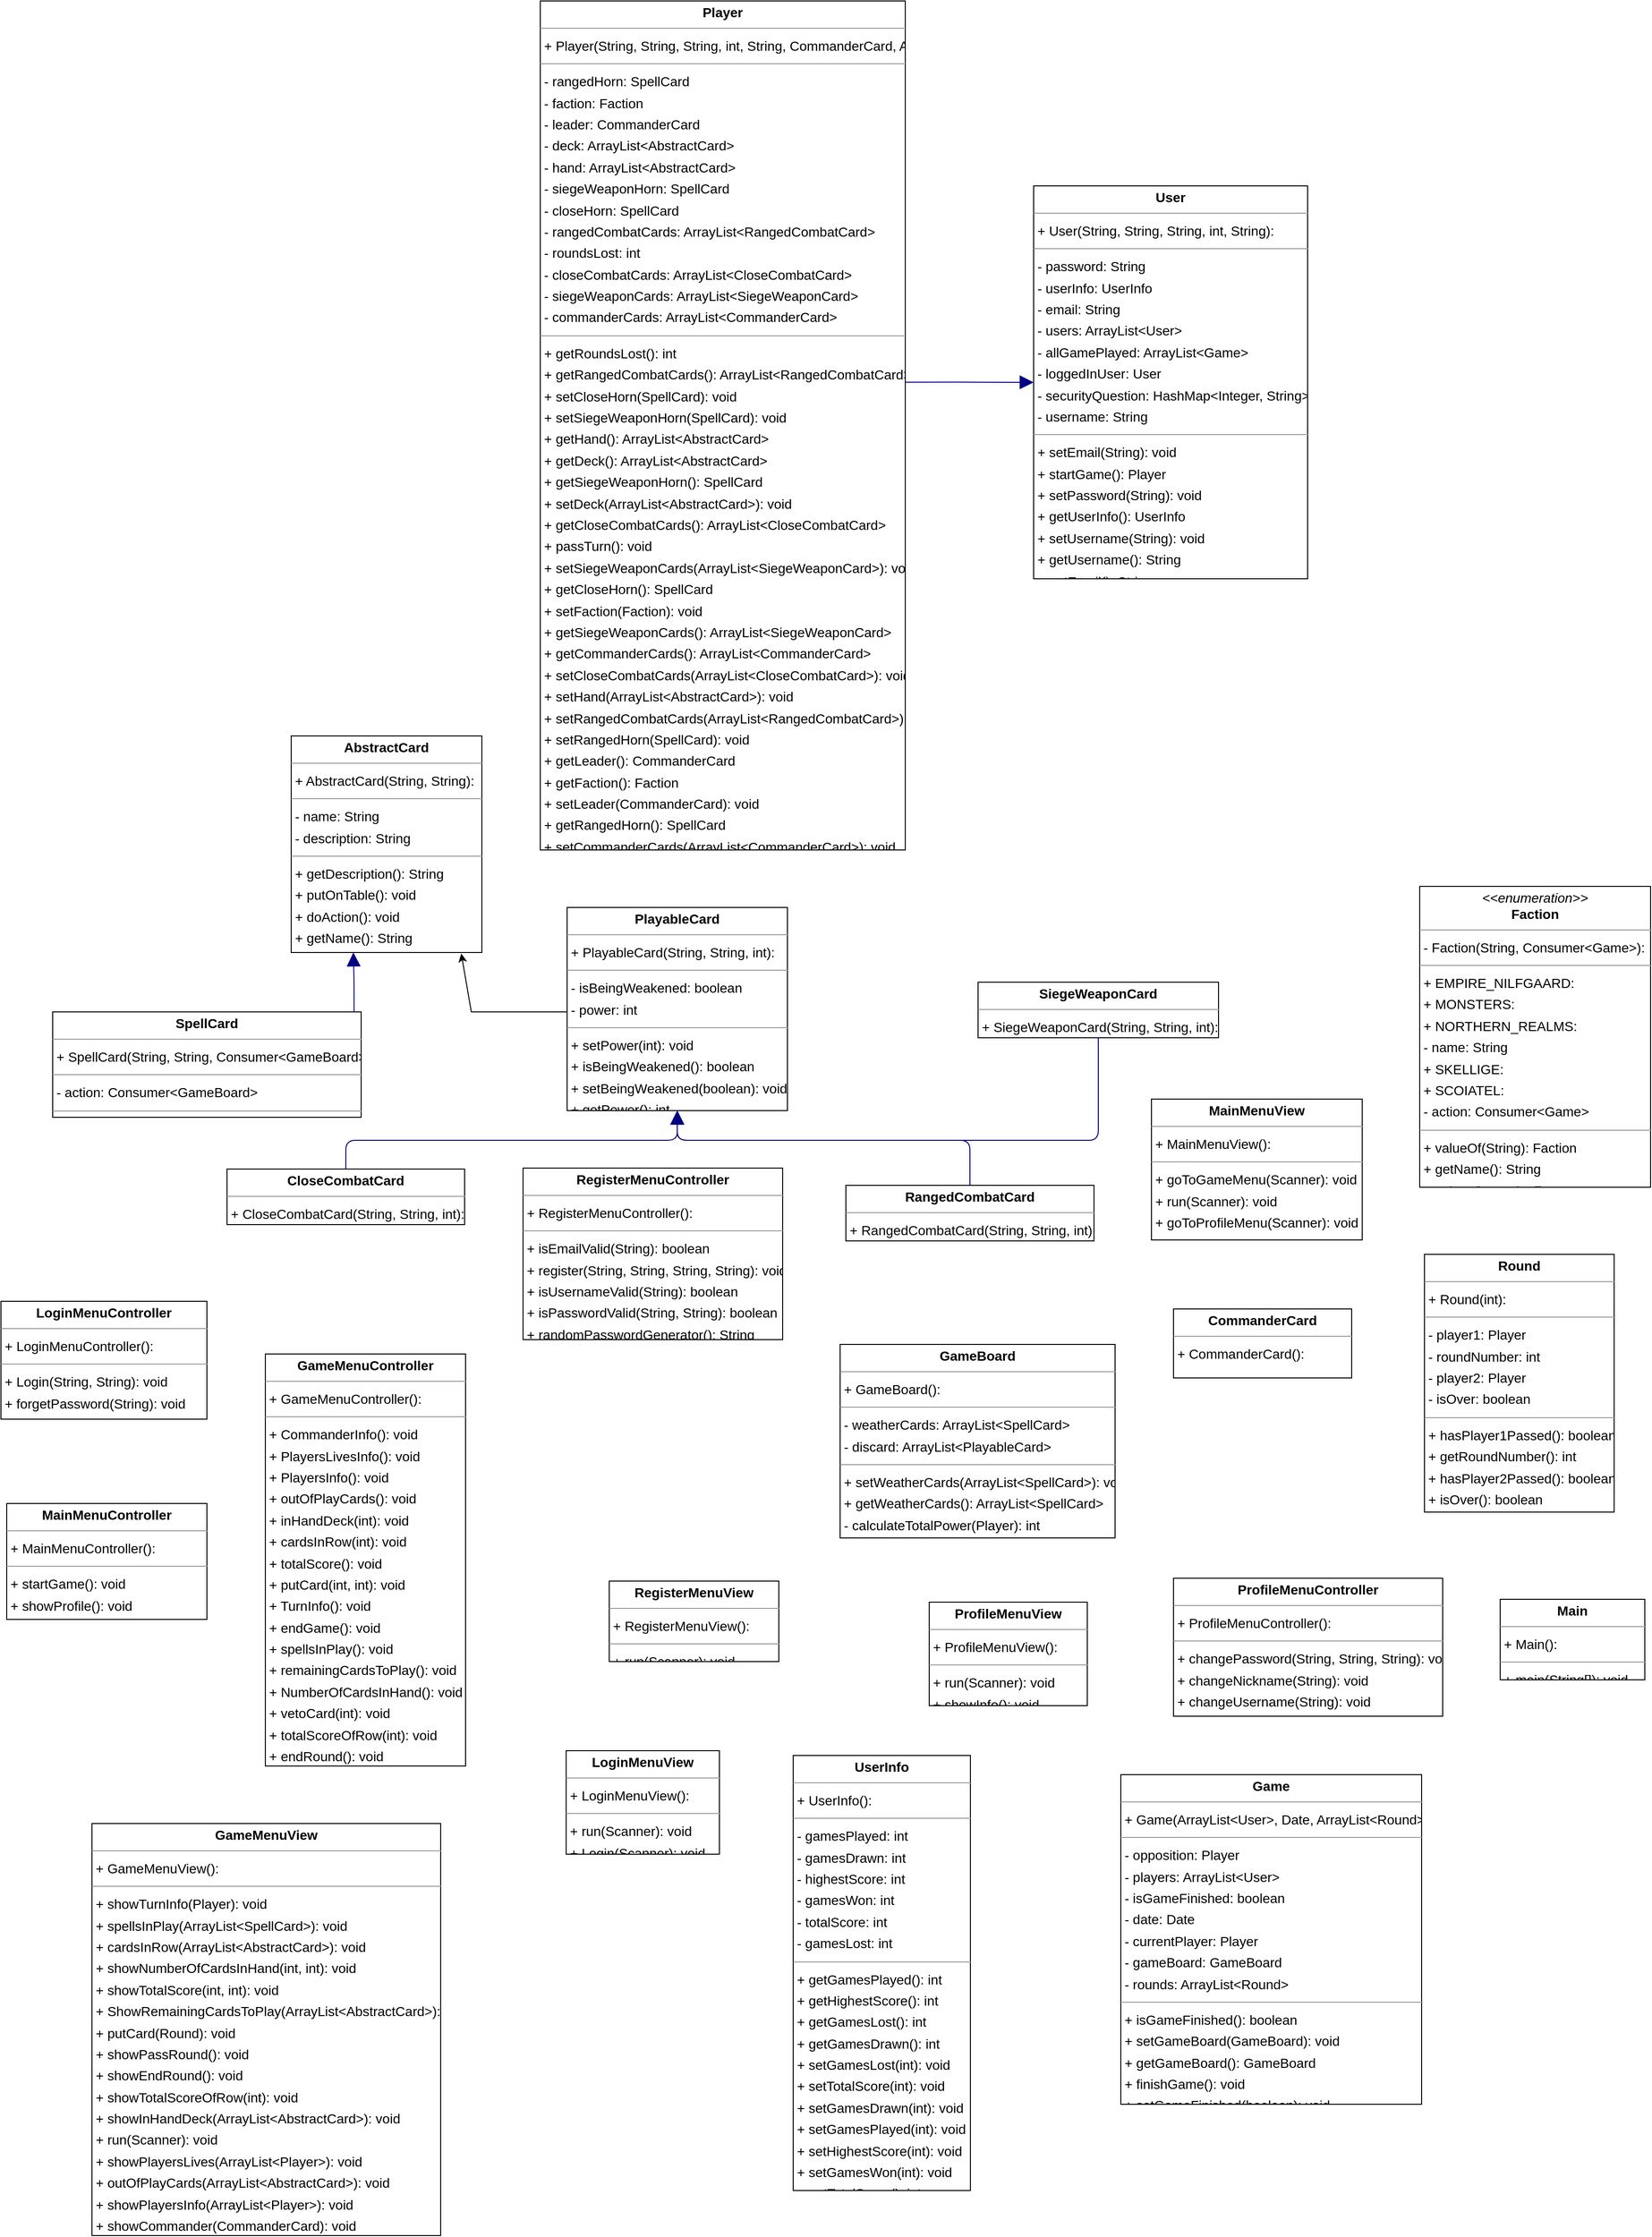 <mxfile version="24.3.1" type="device">
  <diagram id="mU85xhrC2ozWevP0KGYH" name="‫صفحه - 1‬">
    <mxGraphModel dx="1438" dy="1127" grid="1" gridSize="10" guides="1" tooltips="1" connect="1" arrows="1" fold="1" page="0" pageScale="1" pageWidth="827" pageHeight="1169" background="none" math="0" shadow="0">
      <root>
        <mxCell id="0" />
        <mxCell id="1" parent="0" />
        <mxCell id="node2" value="&lt;p style=&quot;margin:0px;margin-top:4px;text-align:center;&quot;&gt;&lt;b&gt;AbstractCard&lt;/b&gt;&lt;/p&gt;&lt;hr size=&quot;1&quot;/&gt;&lt;p style=&quot;margin:0 0 0 4px;line-height:1.6;&quot;&gt;+ AbstractCard(String, String): &lt;/p&gt;&lt;hr size=&quot;1&quot;/&gt;&lt;p style=&quot;margin:0 0 0 4px;line-height:1.6;&quot;&gt;- name: String&lt;br/&gt;- description: String&lt;/p&gt;&lt;hr size=&quot;1&quot;/&gt;&lt;p style=&quot;margin:0 0 0 4px;line-height:1.6;&quot;&gt;+ getDescription(): String&lt;br/&gt;+ putOnTable(): void&lt;br/&gt;+ doAction(): void&lt;br/&gt;+ getName(): String&lt;br/&gt;+ discard(): void&lt;/p&gt;" style="verticalAlign=top;align=left;overflow=fill;fontSize=14;fontFamily=Helvetica;html=1;rounded=0;shadow=0;comic=0;labelBackgroundColor=none;strokeWidth=1;" parent="1" vertex="1">
          <mxGeometry x="198" y="753" width="199" height="226" as="geometry" />
        </mxCell>
        <mxCell id="node7" value="&lt;p style=&quot;margin:0px;margin-top:4px;text-align:center;&quot;&gt;&lt;b&gt;CloseCombatCard&lt;/b&gt;&lt;/p&gt;&lt;hr size=&quot;1&quot;/&gt;&lt;p style=&quot;margin:0 0 0 4px;line-height:1.6;&quot;&gt;+ CloseCombatCard(String, String, int): &lt;/p&gt;" style="verticalAlign=top;align=left;overflow=fill;fontSize=14;fontFamily=Helvetica;html=1;rounded=0;shadow=0;comic=0;labelBackgroundColor=none;strokeWidth=1;" parent="1" vertex="1">
          <mxGeometry x="131" y="1205" width="248" height="58" as="geometry" />
        </mxCell>
        <mxCell id="node8" value="&lt;p style=&quot;margin:0px;margin-top:4px;text-align:center;&quot;&gt;&lt;b&gt;CommanderCard&lt;/b&gt;&lt;/p&gt;&lt;hr size=&quot;1&quot;/&gt;&lt;p style=&quot;margin:0 0 0 4px;line-height:1.6;&quot;&gt;+ CommanderCard(): &lt;/p&gt;" style="verticalAlign=top;align=left;overflow=fill;fontSize=14;fontFamily=Helvetica;html=1;rounded=0;shadow=0;comic=0;labelBackgroundColor=none;strokeWidth=1;" parent="1" vertex="1">
          <mxGeometry x="1119" y="1351" width="186" height="72" as="geometry" />
        </mxCell>
        <mxCell id="node24" value="&lt;p style=&quot;margin:0px;margin-top:4px;text-align:center;&quot;&gt;&lt;i&gt;&amp;lt;&amp;lt;enumeration&amp;gt;&amp;gt;&lt;/i&gt;&lt;br/&gt;&lt;b&gt;Faction&lt;/b&gt;&lt;/p&gt;&lt;hr size=&quot;1&quot;/&gt;&lt;p style=&quot;margin:0 0 0 4px;line-height:1.6;&quot;&gt;- Faction(String, Consumer&amp;lt;Game&amp;gt;): &lt;/p&gt;&lt;hr size=&quot;1&quot;/&gt;&lt;p style=&quot;margin:0 0 0 4px;line-height:1.6;&quot;&gt;+ EMPIRE_NILFGAARD: &lt;br/&gt;+ MONSTERS: &lt;br/&gt;+ NORTHERN_REALMS: &lt;br/&gt;- name: String&lt;br/&gt;+ SKELLIGE: &lt;br/&gt;+ SCOIATEL: &lt;br/&gt;- action: Consumer&amp;lt;Game&amp;gt;&lt;/p&gt;&lt;hr size=&quot;1&quot;/&gt;&lt;p style=&quot;margin:0 0 0 4px;line-height:1.6;&quot;&gt;+ valueOf(String): Faction&lt;br/&gt;+ getName(): String&lt;br/&gt;+ values(): Faction[]&lt;br/&gt;+ DoAction(Game): void&lt;/p&gt;" style="verticalAlign=top;align=left;overflow=fill;fontSize=14;fontFamily=Helvetica;html=1;rounded=0;shadow=0;comic=0;labelBackgroundColor=none;strokeWidth=1;" parent="1" vertex="1">
          <mxGeometry x="1376" y="910" width="241" height="314" as="geometry" />
        </mxCell>
        <mxCell id="node18" value="&lt;p style=&quot;margin:0px;margin-top:4px;text-align:center;&quot;&gt;&lt;b&gt;Game&lt;/b&gt;&lt;/p&gt;&lt;hr size=&quot;1&quot;/&gt;&lt;p style=&quot;margin:0 0 0 4px;line-height:1.6;&quot;&gt;+ Game(ArrayList&amp;lt;User&amp;gt;, Date, ArrayList&amp;lt;Round&amp;gt;): &lt;/p&gt;&lt;hr size=&quot;1&quot;/&gt;&lt;p style=&quot;margin:0 0 0 4px;line-height:1.6;&quot;&gt;- opposition: Player&lt;br/&gt;- players: ArrayList&amp;lt;User&amp;gt;&lt;br/&gt;- isGameFinished: boolean&lt;br/&gt;- date: Date&lt;br/&gt;- currentPlayer: Player&lt;br/&gt;- gameBoard: GameBoard&lt;br/&gt;- rounds: ArrayList&amp;lt;Round&amp;gt;&lt;/p&gt;&lt;hr size=&quot;1&quot;/&gt;&lt;p style=&quot;margin:0 0 0 4px;line-height:1.6;&quot;&gt;+ isGameFinished(): boolean&lt;br/&gt;+ setGameBoard(GameBoard): void&lt;br/&gt;+ getGameBoard(): GameBoard&lt;br/&gt;+ finishGame(): void&lt;br/&gt;+ setGameFinished(boolean): void&lt;br/&gt;+ changeTurn(): void&lt;/p&gt;" style="verticalAlign=top;align=left;overflow=fill;fontSize=14;fontFamily=Helvetica;html=1;rounded=0;shadow=0;comic=0;labelBackgroundColor=none;strokeWidth=1;" parent="1" vertex="1">
          <mxGeometry x="1064" y="1837" width="314" height="344" as="geometry" />
        </mxCell>
        <mxCell id="node5" value="&lt;p style=&quot;margin:0px;margin-top:4px;text-align:center;&quot;&gt;&lt;b&gt;GameBoard&lt;/b&gt;&lt;/p&gt;&lt;hr size=&quot;1&quot;/&gt;&lt;p style=&quot;margin:0 0 0 4px;line-height:1.6;&quot;&gt;+ GameBoard(): &lt;/p&gt;&lt;hr size=&quot;1&quot;/&gt;&lt;p style=&quot;margin:0 0 0 4px;line-height:1.6;&quot;&gt;- weatherCards: ArrayList&amp;lt;SpellCard&amp;gt;&lt;br/&gt;- discard: ArrayList&amp;lt;PlayableCard&amp;gt;&lt;/p&gt;&lt;hr size=&quot;1&quot;/&gt;&lt;p style=&quot;margin:0 0 0 4px;line-height:1.6;&quot;&gt;+ setWeatherCards(ArrayList&amp;lt;SpellCard&amp;gt;): void&lt;br/&gt;+ getWeatherCards(): ArrayList&amp;lt;SpellCard&amp;gt;&lt;br/&gt;- calculateTotalPower(Player): int&lt;br/&gt;- reviveCard(): void&lt;/p&gt;" style="verticalAlign=top;align=left;overflow=fill;fontSize=14;fontFamily=Helvetica;html=1;rounded=0;shadow=0;comic=0;labelBackgroundColor=none;strokeWidth=1;" parent="1" vertex="1">
          <mxGeometry x="771" y="1388" width="287" height="202" as="geometry" />
        </mxCell>
        <mxCell id="node12" value="&lt;p style=&quot;margin:0px;margin-top:4px;text-align:center;&quot;&gt;&lt;b&gt;GameMenuController&lt;/b&gt;&lt;/p&gt;&lt;hr size=&quot;1&quot;/&gt;&lt;p style=&quot;margin:0 0 0 4px;line-height:1.6;&quot;&gt;+ GameMenuController(): &lt;/p&gt;&lt;hr size=&quot;1&quot;/&gt;&lt;p style=&quot;margin:0 0 0 4px;line-height:1.6;&quot;&gt;+ CommanderInfo(): void&lt;br/&gt;+ PlayersLivesInfo(): void&lt;br/&gt;+ PlayersInfo(): void&lt;br/&gt;+ outOfPlayCards(): void&lt;br/&gt;+ inHandDeck(int): void&lt;br/&gt;+ cardsInRow(int): void&lt;br/&gt;+ totalScore(): void&lt;br/&gt;+ putCard(int, int): void&lt;br/&gt;+ TurnInfo(): void&lt;br/&gt;+ endGame(): void&lt;br/&gt;+ spellsInPlay(): void&lt;br/&gt;+ remainingCardsToPlay(): void&lt;br/&gt;+ NumberOfCardsInHand(): void&lt;br/&gt;+ vetoCard(int): void&lt;br/&gt;+ totalScoreOfRow(int): void&lt;br/&gt;+ endRound(): void&lt;br/&gt;+ passRound(): void&lt;/p&gt;" style="verticalAlign=top;align=left;overflow=fill;fontSize=14;fontFamily=Helvetica;html=1;rounded=0;shadow=0;comic=0;labelBackgroundColor=none;strokeWidth=1;" parent="1" vertex="1">
          <mxGeometry x="171" y="1398" width="209" height="430" as="geometry" />
        </mxCell>
        <mxCell id="node17" value="&lt;p style=&quot;margin:0px;margin-top:4px;text-align:center;&quot;&gt;&lt;b&gt;GameMenuView&lt;/b&gt;&lt;/p&gt;&lt;hr size=&quot;1&quot;/&gt;&lt;p style=&quot;margin:0 0 0 4px;line-height:1.6;&quot;&gt;+ GameMenuView(): &lt;/p&gt;&lt;hr size=&quot;1&quot;/&gt;&lt;p style=&quot;margin:0 0 0 4px;line-height:1.6;&quot;&gt;+ showTurnInfo(Player): void&lt;br/&gt;+ spellsInPlay(ArrayList&amp;lt;SpellCard&amp;gt;): void&lt;br/&gt;+ cardsInRow(ArrayList&amp;lt;AbstractCard&amp;gt;): void&lt;br/&gt;+ showNumberOfCardsInHand(int, int): void&lt;br/&gt;+ showTotalScore(int, int): void&lt;br/&gt;+ ShowRemainingCardsToPlay(ArrayList&amp;lt;AbstractCard&amp;gt;): void&lt;br/&gt;+ putCard(Round): void&lt;br/&gt;+ showPassRound(): void&lt;br/&gt;+ showEndRound(): void&lt;br/&gt;+ showTotalScoreOfRow(int): void&lt;br/&gt;+ showInHandDeck(ArrayList&amp;lt;AbstractCard&amp;gt;): void&lt;br/&gt;+ run(Scanner): void&lt;br/&gt;+ showPlayersLives(ArrayList&amp;lt;Player&amp;gt;): void&lt;br/&gt;+ outOfPlayCards(ArrayList&amp;lt;AbstractCard&amp;gt;): void&lt;br/&gt;+ showPlayersInfo(ArrayList&amp;lt;Player&amp;gt;): void&lt;br/&gt;+ showCommander(CommanderCard): void&lt;br/&gt;+ showEndGame(): void&lt;/p&gt;" style="verticalAlign=top;align=left;overflow=fill;fontSize=14;fontFamily=Helvetica;html=1;rounded=0;shadow=0;comic=0;labelBackgroundColor=none;strokeWidth=1;" parent="1" vertex="1">
          <mxGeometry x="-10" y="1888" width="364" height="430" as="geometry" />
        </mxCell>
        <mxCell id="node0" value="&lt;p style=&quot;margin:0px;margin-top:4px;text-align:center;&quot;&gt;&lt;b&gt;LoginMenuController&lt;/b&gt;&lt;/p&gt;&lt;hr size=&quot;1&quot;/&gt;&lt;p style=&quot;margin:0 0 0 4px;line-height:1.6;&quot;&gt;+ LoginMenuController(): &lt;/p&gt;&lt;hr size=&quot;1&quot;/&gt;&lt;p style=&quot;margin:0 0 0 4px;line-height:1.6;&quot;&gt;+ Login(String, String): void&lt;br/&gt;+ forgetPassword(String): void&lt;/p&gt;" style="verticalAlign=top;align=left;overflow=fill;fontSize=14;fontFamily=Helvetica;html=1;rounded=0;shadow=0;comic=0;labelBackgroundColor=none;strokeWidth=1;" parent="1" vertex="1">
          <mxGeometry x="-105" y="1343" width="215" height="123" as="geometry" />
        </mxCell>
        <mxCell id="node16" value="&lt;p style=&quot;margin:0px;margin-top:4px;text-align:center;&quot;&gt;&lt;b&gt;LoginMenuView&lt;/b&gt;&lt;/p&gt;&lt;hr size=&quot;1&quot;/&gt;&lt;p style=&quot;margin:0 0 0 4px;line-height:1.6;&quot;&gt;+ LoginMenuView(): &lt;/p&gt;&lt;hr size=&quot;1&quot;/&gt;&lt;p style=&quot;margin:0 0 0 4px;line-height:1.6;&quot;&gt;+ run(Scanner): void&lt;br/&gt;+ Login(Scanner): void&lt;/p&gt;" style="verticalAlign=top;align=left;overflow=fill;fontSize=14;fontFamily=Helvetica;html=1;rounded=0;shadow=0;comic=0;labelBackgroundColor=none;strokeWidth=1;" parent="1" vertex="1">
          <mxGeometry x="485" y="1812" width="160" height="108" as="geometry" />
        </mxCell>
        <mxCell id="node11" value="&lt;p style=&quot;margin:0px;margin-top:4px;text-align:center;&quot;&gt;&lt;b&gt;Main&lt;/b&gt;&lt;/p&gt;&lt;hr size=&quot;1&quot;/&gt;&lt;p style=&quot;margin:0 0 0 4px;line-height:1.6;&quot;&gt;+ Main(): &lt;/p&gt;&lt;hr size=&quot;1&quot;/&gt;&lt;p style=&quot;margin:0 0 0 4px;line-height:1.6;&quot;&gt;+ main(String[]): void&lt;/p&gt;" style="verticalAlign=top;align=left;overflow=fill;fontSize=14;fontFamily=Helvetica;html=1;rounded=0;shadow=0;comic=0;labelBackgroundColor=none;strokeWidth=1;" parent="1" vertex="1">
          <mxGeometry x="1460" y="1654" width="151" height="84" as="geometry" />
        </mxCell>
        <mxCell id="node9" value="&lt;p style=&quot;margin:0px;margin-top:4px;text-align:center;&quot;&gt;&lt;b&gt;MainMenuController&lt;/b&gt;&lt;/p&gt;&lt;hr size=&quot;1&quot;/&gt;&lt;p style=&quot;margin:0 0 0 4px;line-height:1.6;&quot;&gt;+ MainMenuController(): &lt;/p&gt;&lt;hr size=&quot;1&quot;/&gt;&lt;p style=&quot;margin:0 0 0 4px;line-height:1.6;&quot;&gt;+ startGame(): void&lt;br/&gt;+ showProfile(): void&lt;/p&gt;" style="verticalAlign=top;align=left;overflow=fill;fontSize=14;fontFamily=Helvetica;html=1;rounded=0;shadow=0;comic=0;labelBackgroundColor=none;strokeWidth=1;" parent="1" vertex="1">
          <mxGeometry x="-99" y="1554" width="209" height="121" as="geometry" />
        </mxCell>
        <mxCell id="node3" value="&lt;p style=&quot;margin:0px;margin-top:4px;text-align:center;&quot;&gt;&lt;b&gt;MainMenuView&lt;/b&gt;&lt;/p&gt;&lt;hr size=&quot;1&quot;/&gt;&lt;p style=&quot;margin:0 0 0 4px;line-height:1.6;&quot;&gt;+ MainMenuView(): &lt;/p&gt;&lt;hr size=&quot;1&quot;/&gt;&lt;p style=&quot;margin:0 0 0 4px;line-height:1.6;&quot;&gt;+ goToGameMenu(Scanner): void&lt;br/&gt;+ run(Scanner): void&lt;br/&gt;+ goToProfileMenu(Scanner): void&lt;/p&gt;" style="verticalAlign=top;align=left;overflow=fill;fontSize=14;fontFamily=Helvetica;html=1;rounded=0;shadow=0;comic=0;labelBackgroundColor=none;strokeWidth=1;" parent="1" vertex="1">
          <mxGeometry x="1096" y="1132" width="220" height="147" as="geometry" />
        </mxCell>
        <mxCell id="node21" value="&lt;p style=&quot;margin:0px;margin-top:4px;text-align:center;&quot;&gt;&lt;b&gt;PlayableCard&lt;/b&gt;&lt;/p&gt;&lt;hr size=&quot;1&quot;/&gt;&lt;p style=&quot;margin:0 0 0 4px;line-height:1.6;&quot;&gt;+ PlayableCard(String, String, int): &lt;/p&gt;&lt;hr size=&quot;1&quot;/&gt;&lt;p style=&quot;margin:0 0 0 4px;line-height:1.6;&quot;&gt;- isBeingWeakened: boolean&lt;br/&gt;- power: int&lt;/p&gt;&lt;hr size=&quot;1&quot;/&gt;&lt;p style=&quot;margin:0 0 0 4px;line-height:1.6;&quot;&gt;+ setPower(int): void&lt;br/&gt;+ isBeingWeakened(): boolean&lt;br/&gt;+ setBeingWeakened(boolean): void&lt;br/&gt;+ getPower(): int&lt;br/&gt;+ putOnTable(): void&lt;/p&gt;" style="verticalAlign=top;align=left;overflow=fill;fontSize=14;fontFamily=Helvetica;html=1;rounded=0;shadow=0;comic=0;labelBackgroundColor=none;strokeWidth=1;" parent="1" vertex="1">
          <mxGeometry x="486" y="932" width="230" height="212" as="geometry" />
        </mxCell>
        <mxCell id="node1" value="&lt;p style=&quot;margin:0px;margin-top:4px;text-align:center;&quot;&gt;&lt;b&gt;Player&lt;/b&gt;&lt;/p&gt;&lt;hr size=&quot;1&quot;/&gt;&lt;p style=&quot;margin:0 0 0 4px;line-height:1.6;&quot;&gt;+ Player(String, String, String, int, String, CommanderCard, ArrayList&amp;lt;AbstractCard&amp;gt;, Faction, int): &lt;/p&gt;&lt;hr size=&quot;1&quot;/&gt;&lt;p style=&quot;margin:0 0 0 4px;line-height:1.6;&quot;&gt;- rangedHorn: SpellCard&lt;br/&gt;- faction: Faction&lt;br/&gt;- leader: CommanderCard&lt;br/&gt;- deck: ArrayList&amp;lt;AbstractCard&amp;gt;&lt;br/&gt;- hand: ArrayList&amp;lt;AbstractCard&amp;gt;&lt;br/&gt;- siegeWeaponHorn: SpellCard&lt;br/&gt;- closeHorn: SpellCard&lt;br/&gt;- rangedCombatCards: ArrayList&amp;lt;RangedCombatCard&amp;gt;&lt;br/&gt;- roundsLost: int&lt;br/&gt;- closeCombatCards: ArrayList&amp;lt;CloseCombatCard&amp;gt;&lt;br/&gt;- siegeWeaponCards: ArrayList&amp;lt;SiegeWeaponCard&amp;gt;&lt;br/&gt;- commanderCards: ArrayList&amp;lt;CommanderCard&amp;gt;&lt;/p&gt;&lt;hr size=&quot;1&quot;/&gt;&lt;p style=&quot;margin:0 0 0 4px;line-height:1.6;&quot;&gt;+ getRoundsLost(): int&lt;br/&gt;+ getRangedCombatCards(): ArrayList&amp;lt;RangedCombatCard&amp;gt;&lt;br/&gt;+ setCloseHorn(SpellCard): void&lt;br/&gt;+ setSiegeWeaponHorn(SpellCard): void&lt;br/&gt;+ getHand(): ArrayList&amp;lt;AbstractCard&amp;gt;&lt;br/&gt;+ getDeck(): ArrayList&amp;lt;AbstractCard&amp;gt;&lt;br/&gt;+ getSiegeWeaponHorn(): SpellCard&lt;br/&gt;+ setDeck(ArrayList&amp;lt;AbstractCard&amp;gt;): void&lt;br/&gt;+ getCloseCombatCards(): ArrayList&amp;lt;CloseCombatCard&amp;gt;&lt;br/&gt;+ passTurn(): void&lt;br/&gt;+ setSiegeWeaponCards(ArrayList&amp;lt;SiegeWeaponCard&amp;gt;): void&lt;br/&gt;+ getCloseHorn(): SpellCard&lt;br/&gt;+ setFaction(Faction): void&lt;br/&gt;+ getSiegeWeaponCards(): ArrayList&amp;lt;SiegeWeaponCard&amp;gt;&lt;br/&gt;+ getCommanderCards(): ArrayList&amp;lt;CommanderCard&amp;gt;&lt;br/&gt;+ setCloseCombatCards(ArrayList&amp;lt;CloseCombatCard&amp;gt;): void&lt;br/&gt;+ setHand(ArrayList&amp;lt;AbstractCard&amp;gt;): void&lt;br/&gt;+ setRangedCombatCards(ArrayList&amp;lt;RangedCombatCard&amp;gt;): void&lt;br/&gt;+ setRangedHorn(SpellCard): void&lt;br/&gt;+ getLeader(): CommanderCard&lt;br/&gt;+ getFaction(): Faction&lt;br/&gt;+ setLeader(CommanderCard): void&lt;br/&gt;+ getRangedHorn(): SpellCard&lt;br/&gt;+ setCommanderCards(ArrayList&amp;lt;CommanderCard&amp;gt;): void&lt;br/&gt;+ playCard(GameBoard): void&lt;/p&gt;" style="verticalAlign=top;align=left;overflow=fill;fontSize=14;fontFamily=Helvetica;html=1;rounded=0;shadow=0;comic=0;labelBackgroundColor=none;strokeWidth=1;" parent="1" vertex="1">
          <mxGeometry x="458" y="-14" width="381" height="886" as="geometry" />
        </mxCell>
        <mxCell id="node23" value="&lt;p style=&quot;margin:0px;margin-top:4px;text-align:center;&quot;&gt;&lt;b&gt;ProfileMenuController&lt;/b&gt;&lt;/p&gt;&lt;hr size=&quot;1&quot;/&gt;&lt;p style=&quot;margin:0 0 0 4px;line-height:1.6;&quot;&gt;+ ProfileMenuController(): &lt;/p&gt;&lt;hr size=&quot;1&quot;/&gt;&lt;p style=&quot;margin:0 0 0 4px;line-height:1.6;&quot;&gt;+ changePassword(String, String, String): void&lt;br/&gt;+ changeNickname(String): void&lt;br/&gt;+ changeUsername(String): void&lt;br/&gt;+ changeEmail(String): void&lt;/p&gt;" style="verticalAlign=top;align=left;overflow=fill;fontSize=14;fontFamily=Helvetica;html=1;rounded=0;shadow=0;comic=0;labelBackgroundColor=none;strokeWidth=1;" parent="1" vertex="1">
          <mxGeometry x="1119" y="1632" width="281" height="144" as="geometry" />
        </mxCell>
        <mxCell id="node19" value="&lt;p style=&quot;margin:0px;margin-top:4px;text-align:center;&quot;&gt;&lt;b&gt;ProfileMenuView&lt;/b&gt;&lt;/p&gt;&lt;hr size=&quot;1&quot;/&gt;&lt;p style=&quot;margin:0 0 0 4px;line-height:1.6;&quot;&gt;+ ProfileMenuView(): &lt;/p&gt;&lt;hr size=&quot;1&quot;/&gt;&lt;p style=&quot;margin:0 0 0 4px;line-height:1.6;&quot;&gt;+ run(Scanner): void&lt;br/&gt;+ showInfo(): void&lt;/p&gt;" style="verticalAlign=top;align=left;overflow=fill;fontSize=14;fontFamily=Helvetica;html=1;rounded=0;shadow=0;comic=0;labelBackgroundColor=none;strokeWidth=1;" parent="1" vertex="1">
          <mxGeometry x="864" y="1657" width="165" height="108" as="geometry" />
        </mxCell>
        <mxCell id="node20" value="&lt;p style=&quot;margin:0px;margin-top:4px;text-align:center;&quot;&gt;&lt;b&gt;RangedCombatCard&lt;/b&gt;&lt;/p&gt;&lt;hr size=&quot;1&quot;/&gt;&lt;p style=&quot;margin:0 0 0 4px;line-height:1.6;&quot;&gt;+ RangedCombatCard(String, String, int): &lt;/p&gt;" style="verticalAlign=top;align=left;overflow=fill;fontSize=14;fontFamily=Helvetica;html=1;rounded=0;shadow=0;comic=0;labelBackgroundColor=none;strokeWidth=1;" parent="1" vertex="1">
          <mxGeometry x="777" y="1222" width="259" height="58" as="geometry" />
        </mxCell>
        <mxCell id="node6" value="&lt;p style=&quot;margin:0px;margin-top:4px;text-align:center;&quot;&gt;&lt;b&gt;RegisterMenuController&lt;/b&gt;&lt;/p&gt;&lt;hr size=&quot;1&quot;/&gt;&lt;p style=&quot;margin:0 0 0 4px;line-height:1.6;&quot;&gt;+ RegisterMenuController(): &lt;/p&gt;&lt;hr size=&quot;1&quot;/&gt;&lt;p style=&quot;margin:0 0 0 4px;line-height:1.6;&quot;&gt;+ isEmailValid(String): boolean&lt;br/&gt;+ register(String, String, String, String): void&lt;br/&gt;+ isUsernameValid(String): boolean&lt;br/&gt;+ isPasswordValid(String, String): boolean&lt;br/&gt;+ randomPasswordGenerator(): String&lt;/p&gt;" style="verticalAlign=top;align=left;overflow=fill;fontSize=14;fontFamily=Helvetica;html=1;rounded=0;shadow=0;comic=0;labelBackgroundColor=none;strokeWidth=1;" parent="1" vertex="1">
          <mxGeometry x="440" y="1204" width="271" height="179" as="geometry" />
        </mxCell>
        <mxCell id="node22" value="&lt;p style=&quot;margin:0px;margin-top:4px;text-align:center;&quot;&gt;&lt;b&gt;RegisterMenuView&lt;/b&gt;&lt;/p&gt;&lt;hr size=&quot;1&quot;/&gt;&lt;p style=&quot;margin:0 0 0 4px;line-height:1.6;&quot;&gt;+ RegisterMenuView(): &lt;/p&gt;&lt;hr size=&quot;1&quot;/&gt;&lt;p style=&quot;margin:0 0 0 4px;line-height:1.6;&quot;&gt;+ run(Scanner): void&lt;/p&gt;" style="verticalAlign=top;align=left;overflow=fill;fontSize=14;fontFamily=Helvetica;html=1;rounded=0;shadow=0;comic=0;labelBackgroundColor=none;strokeWidth=1;" parent="1" vertex="1">
          <mxGeometry x="530" y="1635" width="177" height="84" as="geometry" />
        </mxCell>
        <mxCell id="node4" value="&lt;p style=&quot;margin:0px;margin-top:4px;text-align:center;&quot;&gt;&lt;b&gt;Round&lt;/b&gt;&lt;/p&gt;&lt;hr size=&quot;1&quot;/&gt;&lt;p style=&quot;margin:0 0 0 4px;line-height:1.6;&quot;&gt;+ Round(int): &lt;/p&gt;&lt;hr size=&quot;1&quot;/&gt;&lt;p style=&quot;margin:0 0 0 4px;line-height:1.6;&quot;&gt;- player1: Player&lt;br/&gt;- roundNumber: int&lt;br/&gt;- player2: Player&lt;br/&gt;- isOver: boolean&lt;/p&gt;&lt;hr size=&quot;1&quot;/&gt;&lt;p style=&quot;margin:0 0 0 4px;line-height:1.6;&quot;&gt;+ hasPlayer1Passed(): boolean&lt;br/&gt;+ getRoundNumber(): int&lt;br/&gt;+ hasPlayer2Passed(): boolean&lt;br/&gt;+ isOver(): boolean&lt;br/&gt;+ setOver(boolean): void&lt;/p&gt;" style="verticalAlign=top;align=left;overflow=fill;fontSize=14;fontFamily=Helvetica;html=1;rounded=0;shadow=0;comic=0;labelBackgroundColor=none;strokeWidth=1;" parent="1" vertex="1">
          <mxGeometry x="1381" y="1294" width="198" height="269" as="geometry" />
        </mxCell>
        <mxCell id="node10" value="&lt;p style=&quot;margin:0px;margin-top:4px;text-align:center;&quot;&gt;&lt;b&gt;SiegeWeaponCard&lt;/b&gt;&lt;/p&gt;&lt;hr size=&quot;1&quot;/&gt;&lt;p style=&quot;margin:0 0 0 4px;line-height:1.6;&quot;&gt;+ SiegeWeaponCard(String, String, int): &lt;/p&gt;" style="verticalAlign=top;align=left;overflow=fill;fontSize=14;fontFamily=Helvetica;html=1;rounded=0;shadow=0;comic=0;labelBackgroundColor=none;strokeWidth=1;" parent="1" vertex="1">
          <mxGeometry x="915" y="1010" width="251" height="58" as="geometry" />
        </mxCell>
        <mxCell id="node15" value="&lt;p style=&quot;margin:0px;margin-top:4px;text-align:center;&quot;&gt;&lt;b&gt;SpellCard&lt;/b&gt;&lt;/p&gt;&lt;hr size=&quot;1&quot;/&gt;&lt;p style=&quot;margin:0 0 0 4px;line-height:1.6;&quot;&gt;+ SpellCard(String, String, Consumer&amp;lt;GameBoard&amp;gt;): &lt;/p&gt;&lt;hr size=&quot;1&quot;/&gt;&lt;p style=&quot;margin:0 0 0 4px;line-height:1.6;&quot;&gt;- action: Consumer&amp;lt;GameBoard&amp;gt;&lt;/p&gt;&lt;hr size=&quot;1&quot;/&gt;&lt;p style=&quot;margin:0 0 0 4px;line-height:1.6;&quot;&gt;+ doAction(GameBoard): void&lt;/p&gt;" style="verticalAlign=top;align=left;overflow=fill;fontSize=14;fontFamily=Helvetica;html=1;rounded=0;shadow=0;comic=0;labelBackgroundColor=none;strokeWidth=1;" parent="1" vertex="1">
          <mxGeometry x="-51" y="1041" width="322" height="110" as="geometry" />
        </mxCell>
        <mxCell id="node14" value="&lt;p style=&quot;margin:0px;margin-top:4px;text-align:center;&quot;&gt;&lt;b&gt;User&lt;/b&gt;&lt;/p&gt;&lt;hr size=&quot;1&quot;/&gt;&lt;p style=&quot;margin:0 0 0 4px;line-height:1.6;&quot;&gt;+ User(String, String, String, int, String): &lt;/p&gt;&lt;hr size=&quot;1&quot;/&gt;&lt;p style=&quot;margin:0 0 0 4px;line-height:1.6;&quot;&gt;- password: String&lt;br/&gt;- userInfo: UserInfo&lt;br/&gt;- email: String&lt;br/&gt;- users: ArrayList&amp;lt;User&amp;gt;&lt;br/&gt;- allGamePlayed: ArrayList&amp;lt;Game&amp;gt;&lt;br/&gt;- loggedInUser: User&lt;br/&gt;- securityQuestion: HashMap&amp;lt;Integer, String&amp;gt;&lt;br/&gt;- username: String&lt;/p&gt;&lt;hr size=&quot;1&quot;/&gt;&lt;p style=&quot;margin:0 0 0 4px;line-height:1.6;&quot;&gt;+ setEmail(String): void&lt;br/&gt;+ startGame(): Player&lt;br/&gt;+ setPassword(String): void&lt;br/&gt;+ getUserInfo(): UserInfo&lt;br/&gt;+ setUsername(String): void&lt;br/&gt;+ getUsername(): String&lt;br/&gt;+ getEmail(): String&lt;br/&gt;+ updateRanking(): void&lt;/p&gt;" style="verticalAlign=top;align=left;overflow=fill;fontSize=14;fontFamily=Helvetica;html=1;rounded=0;shadow=0;comic=0;labelBackgroundColor=none;strokeWidth=1;" parent="1" vertex="1">
          <mxGeometry x="973" y="179" width="286" height="410" as="geometry" />
        </mxCell>
        <mxCell id="node13" value="&lt;p style=&quot;margin:0px;margin-top:4px;text-align:center;&quot;&gt;&lt;b&gt;UserInfo&lt;/b&gt;&lt;/p&gt;&lt;hr size=&quot;1&quot;/&gt;&lt;p style=&quot;margin:0 0 0 4px;line-height:1.6;&quot;&gt;+ UserInfo(): &lt;/p&gt;&lt;hr size=&quot;1&quot;/&gt;&lt;p style=&quot;margin:0 0 0 4px;line-height:1.6;&quot;&gt;- gamesPlayed: int&lt;br/&gt;- gamesDrawn: int&lt;br/&gt;- highestScore: int&lt;br/&gt;- gamesWon: int&lt;br/&gt;- totalScore: int&lt;br/&gt;- gamesLost: int&lt;/p&gt;&lt;hr size=&quot;1&quot;/&gt;&lt;p style=&quot;margin:0 0 0 4px;line-height:1.6;&quot;&gt;+ getGamesPlayed(): int&lt;br/&gt;+ getHighestScore(): int&lt;br/&gt;+ getGamesLost(): int&lt;br/&gt;+ getGamesDrawn(): int&lt;br/&gt;+ setGamesLost(int): void&lt;br/&gt;+ setTotalScore(int): void&lt;br/&gt;+ setGamesDrawn(int): void&lt;br/&gt;+ setGamesPlayed(int): void&lt;br/&gt;+ setHighestScore(int): void&lt;br/&gt;+ setGamesWon(int): void&lt;br/&gt;+ getTotalScore(): int&lt;br/&gt;+ getGamesWon(): int&lt;/p&gt;" style="verticalAlign=top;align=left;overflow=fill;fontSize=14;fontFamily=Helvetica;html=1;rounded=0;shadow=0;comic=0;labelBackgroundColor=none;strokeWidth=1;" parent="1" vertex="1">
          <mxGeometry x="722" y="1817" width="185" height="454" as="geometry" />
        </mxCell>
        <mxCell id="edge1" value="" style="html=1;rounded=1;edgeStyle=orthogonalEdgeStyle;dashed=0;startArrow=none;endArrow=block;endSize=12;strokeColor=#000082;exitX=0.500;exitY=0.001;exitDx=0;exitDy=0;entryX=0.500;entryY=1.000;entryDx=0;entryDy=0;" parent="1" source="node7" target="node21" edge="1">
          <mxGeometry width="50" height="50" relative="1" as="geometry">
            <Array as="points">
              <mxPoint x="255" y="1175" />
              <mxPoint x="601" y="1175" />
            </Array>
          </mxGeometry>
        </mxCell>
        <mxCell id="edge0" value="" style="html=1;rounded=1;edgeStyle=orthogonalEdgeStyle;dashed=0;startArrow=none;endArrow=block;endSize=12;strokeColor=#000082;exitX=1.000;exitY=0.449;exitDx=0;exitDy=0;entryX=0.000;entryY=0.500;entryDx=0;entryDy=0;" parent="1" source="node1" target="node14" edge="1">
          <mxGeometry width="50" height="50" relative="1" as="geometry">
            <Array as="points" />
          </mxGeometry>
        </mxCell>
        <mxCell id="edge2" value="" style="html=1;rounded=1;edgeStyle=orthogonalEdgeStyle;dashed=0;startArrow=none;endArrow=block;endSize=12;strokeColor=#000082;exitX=0.500;exitY=0.000;exitDx=0;exitDy=0;entryX=0.500;entryY=1.000;entryDx=0;entryDy=0;" parent="1" source="node20" target="node21" edge="1">
          <mxGeometry width="50" height="50" relative="1" as="geometry">
            <Array as="points">
              <mxPoint x="906" y="1175" />
              <mxPoint x="601" y="1175" />
            </Array>
          </mxGeometry>
        </mxCell>
        <mxCell id="edge4" value="" style="html=1;rounded=1;edgeStyle=orthogonalEdgeStyle;dashed=0;startArrow=none;endArrow=block;endSize=12;strokeColor=#000082;exitX=0.500;exitY=1.000;exitDx=0;exitDy=0;entryX=0.500;entryY=1.000;entryDx=0;entryDy=0;" parent="1" source="node10" target="node21" edge="1">
          <mxGeometry width="50" height="50" relative="1" as="geometry">
            <Array as="points">
              <mxPoint x="1041" y="1175" />
              <mxPoint x="601" y="1175" />
            </Array>
          </mxGeometry>
        </mxCell>
        <mxCell id="edge3" value="" style="html=1;rounded=1;edgeStyle=orthogonalEdgeStyle;dashed=0;startArrow=none;endArrow=block;endSize=12;strokeColor=#000082;exitX=0.977;exitY=0.000;exitDx=0;exitDy=0;entryX=0.326;entryY=1.000;entryDx=0;entryDy=0;" parent="1" source="node15" target="node2" edge="1">
          <mxGeometry width="50" height="50" relative="1" as="geometry">
            <Array as="points" />
          </mxGeometry>
        </mxCell>
        <mxCell id="YGfIornVvEYmhkLZN-YV-1" value="" style="endArrow=classic;html=1;rounded=0;entryX=0.892;entryY=1.005;entryDx=0;entryDy=0;entryPerimeter=0;" edge="1" parent="1" target="node2">
          <mxGeometry width="50" height="50" relative="1" as="geometry">
            <mxPoint x="486" y="1041" as="sourcePoint" />
            <mxPoint x="386" y="992" as="targetPoint" />
            <Array as="points">
              <mxPoint x="386" y="1041" />
            </Array>
          </mxGeometry>
        </mxCell>
      </root>
    </mxGraphModel>
  </diagram>
</mxfile>
